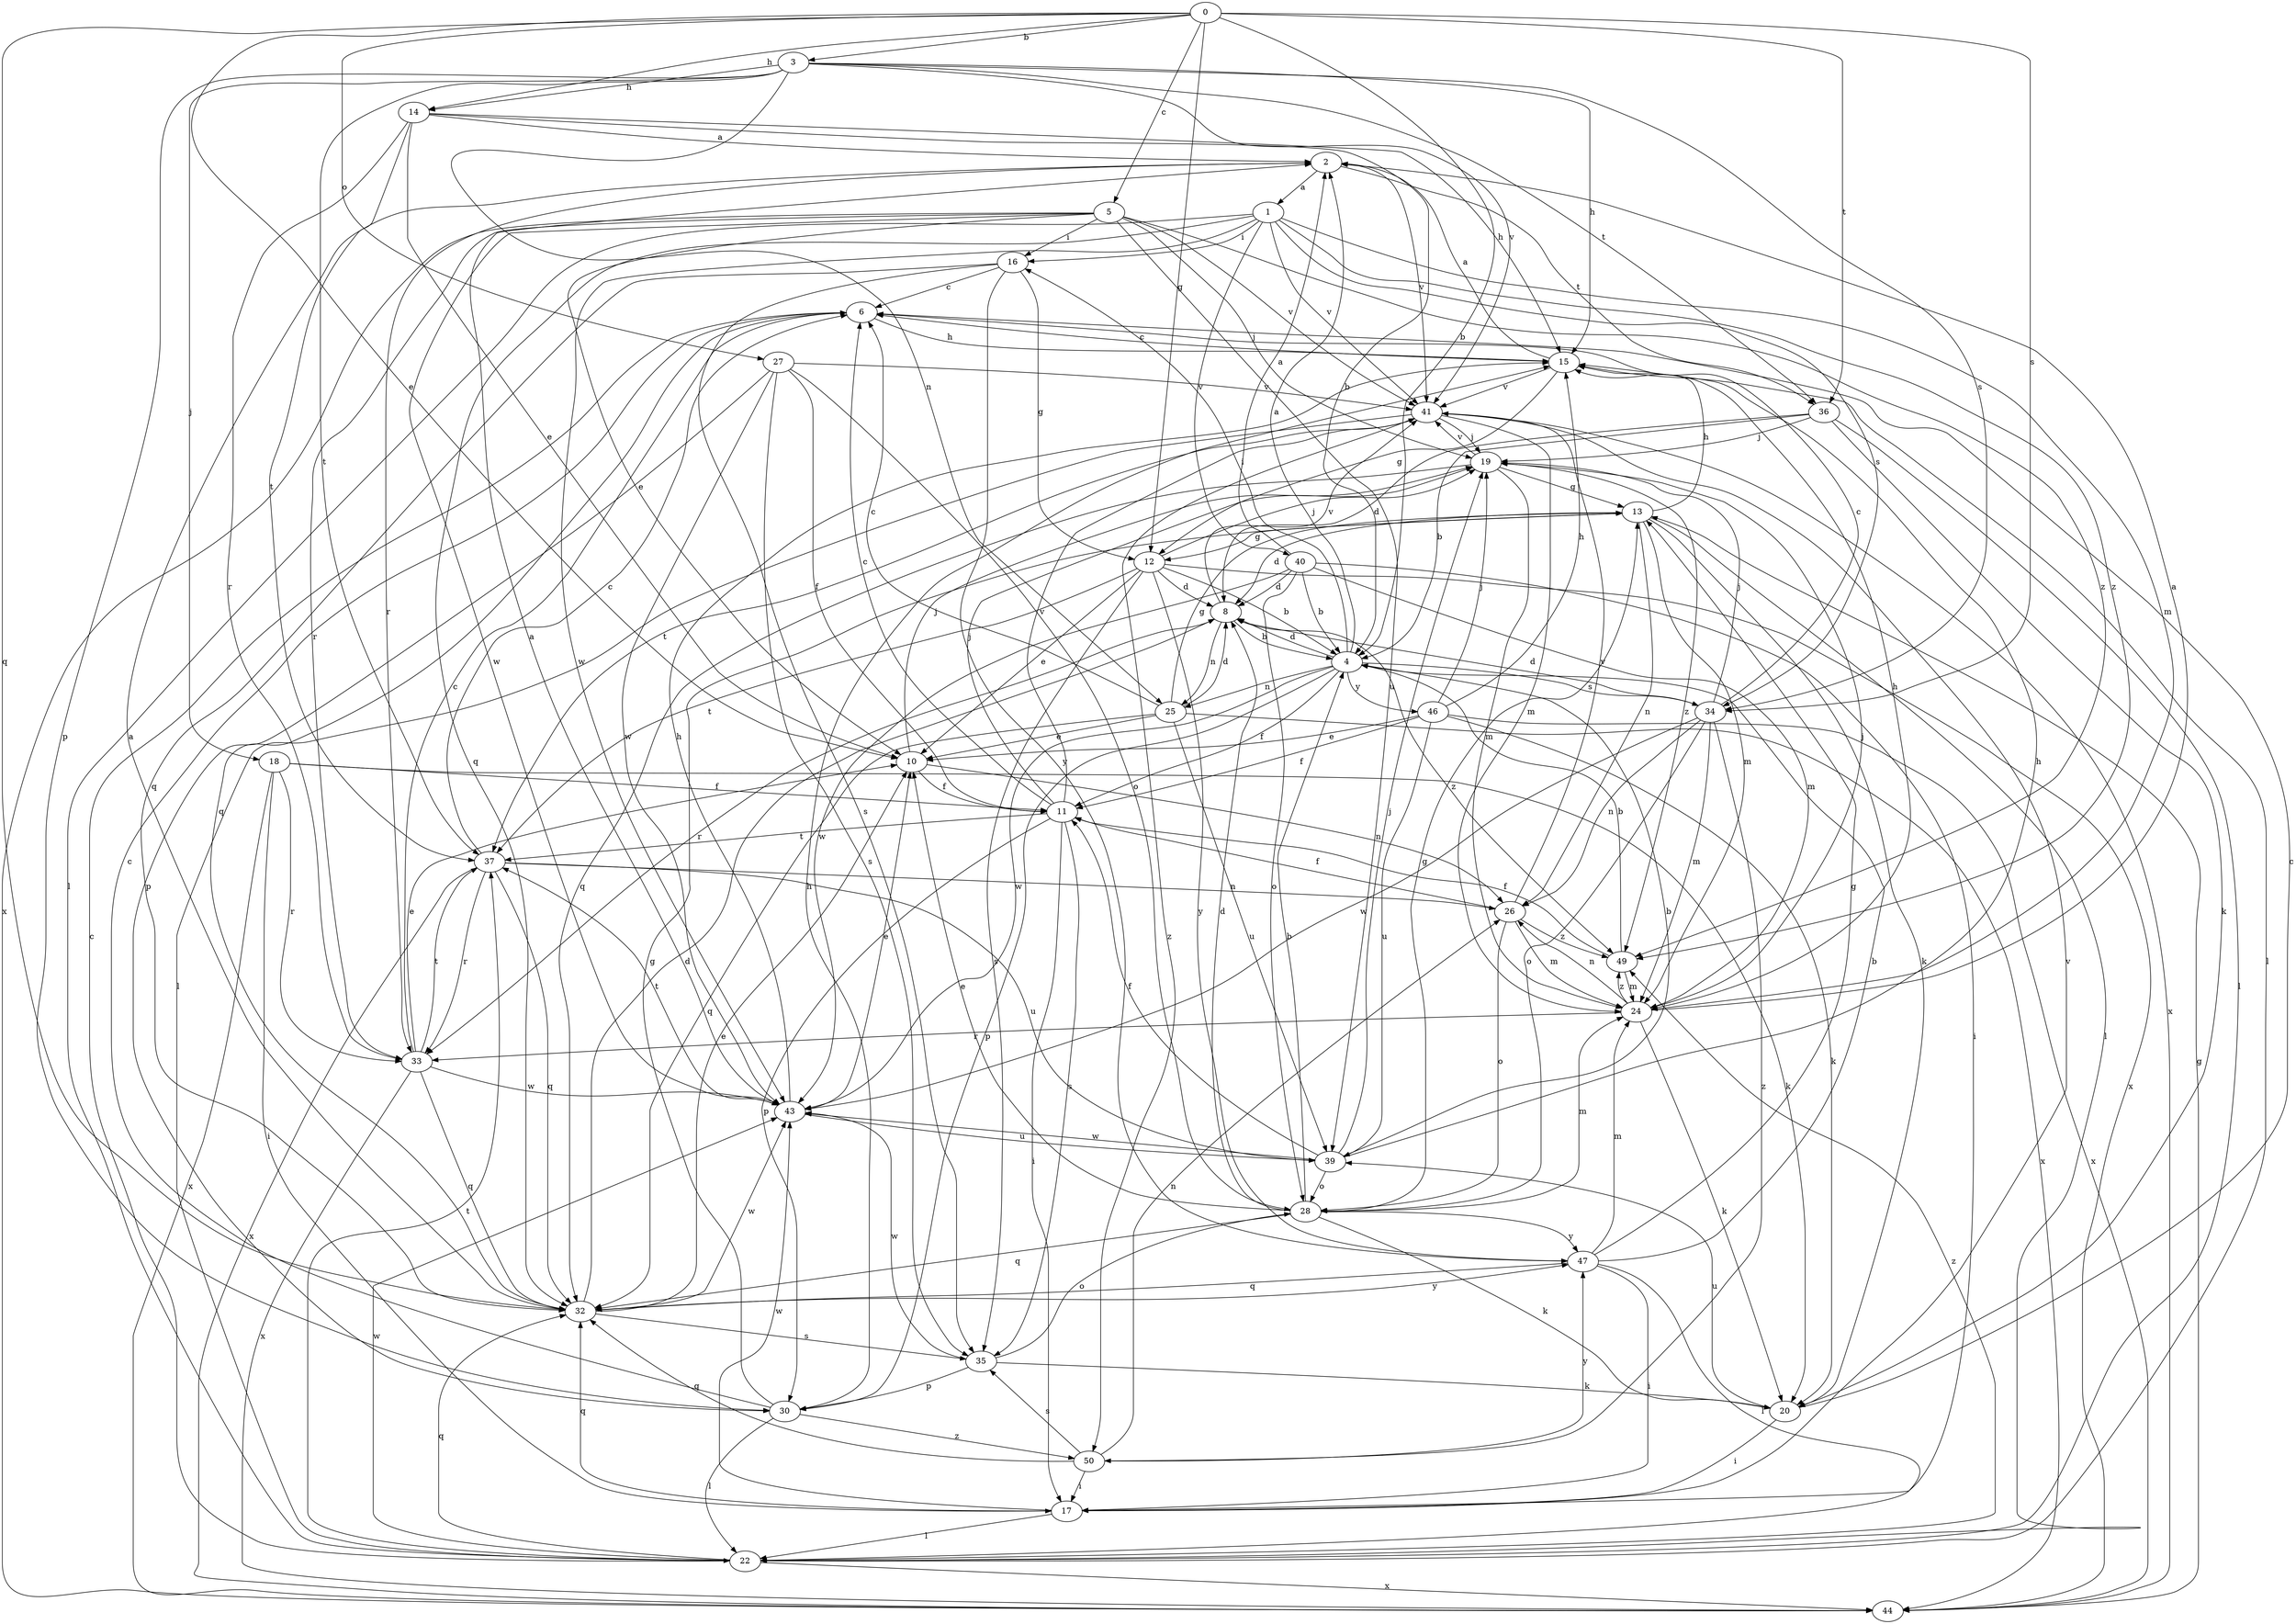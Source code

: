strict digraph  {
0;
1;
2;
3;
4;
5;
6;
8;
10;
11;
12;
13;
14;
15;
16;
17;
18;
19;
20;
22;
24;
25;
26;
27;
28;
30;
32;
33;
34;
35;
36;
37;
39;
40;
41;
43;
44;
46;
47;
49;
50;
0 -> 3  [label=b];
0 -> 4  [label=b];
0 -> 5  [label=c];
0 -> 10  [label=e];
0 -> 12  [label=g];
0 -> 14  [label=h];
0 -> 27  [label=o];
0 -> 32  [label=q];
0 -> 34  [label=s];
0 -> 36  [label=t];
1 -> 16  [label=i];
1 -> 22  [label=l];
1 -> 24  [label=m];
1 -> 32  [label=q];
1 -> 34  [label=s];
1 -> 40  [label=v];
1 -> 41  [label=v];
1 -> 43  [label=w];
1 -> 49  [label=z];
2 -> 1  [label=a];
2 -> 33  [label=r];
2 -> 36  [label=t];
2 -> 41  [label=v];
3 -> 14  [label=h];
3 -> 15  [label=h];
3 -> 18  [label=j];
3 -> 25  [label=n];
3 -> 30  [label=p];
3 -> 34  [label=s];
3 -> 36  [label=t];
3 -> 37  [label=t];
3 -> 41  [label=v];
4 -> 2  [label=a];
4 -> 8  [label=d];
4 -> 11  [label=f];
4 -> 16  [label=i];
4 -> 25  [label=n];
4 -> 30  [label=p];
4 -> 34  [label=s];
4 -> 43  [label=w];
4 -> 46  [label=y];
5 -> 10  [label=e];
5 -> 16  [label=i];
5 -> 19  [label=j];
5 -> 33  [label=r];
5 -> 39  [label=u];
5 -> 41  [label=v];
5 -> 43  [label=w];
5 -> 44  [label=x];
5 -> 49  [label=z];
6 -> 15  [label=h];
6 -> 32  [label=q];
8 -> 4  [label=b];
8 -> 25  [label=n];
8 -> 33  [label=r];
8 -> 41  [label=v];
8 -> 49  [label=z];
10 -> 11  [label=f];
10 -> 19  [label=j];
10 -> 26  [label=n];
11 -> 6  [label=c];
11 -> 17  [label=i];
11 -> 19  [label=j];
11 -> 30  [label=p];
11 -> 35  [label=s];
11 -> 37  [label=t];
11 -> 41  [label=v];
12 -> 4  [label=b];
12 -> 8  [label=d];
12 -> 10  [label=e];
12 -> 19  [label=j];
12 -> 35  [label=s];
12 -> 37  [label=t];
12 -> 44  [label=x];
12 -> 47  [label=y];
13 -> 8  [label=d];
13 -> 12  [label=g];
13 -> 15  [label=h];
13 -> 20  [label=k];
13 -> 22  [label=l];
13 -> 24  [label=m];
13 -> 26  [label=n];
14 -> 2  [label=a];
14 -> 4  [label=b];
14 -> 10  [label=e];
14 -> 15  [label=h];
14 -> 33  [label=r];
14 -> 37  [label=t];
15 -> 2  [label=a];
15 -> 6  [label=c];
15 -> 12  [label=g];
15 -> 22  [label=l];
15 -> 41  [label=v];
16 -> 6  [label=c];
16 -> 12  [label=g];
16 -> 32  [label=q];
16 -> 35  [label=s];
16 -> 47  [label=y];
17 -> 22  [label=l];
17 -> 32  [label=q];
17 -> 41  [label=v];
17 -> 43  [label=w];
18 -> 11  [label=f];
18 -> 17  [label=i];
18 -> 20  [label=k];
18 -> 33  [label=r];
18 -> 44  [label=x];
19 -> 13  [label=g];
19 -> 24  [label=m];
19 -> 32  [label=q];
19 -> 41  [label=v];
19 -> 49  [label=z];
20 -> 6  [label=c];
20 -> 17  [label=i];
20 -> 39  [label=u];
22 -> 6  [label=c];
22 -> 32  [label=q];
22 -> 37  [label=t];
22 -> 43  [label=w];
22 -> 44  [label=x];
22 -> 49  [label=z];
24 -> 2  [label=a];
24 -> 15  [label=h];
24 -> 19  [label=j];
24 -> 20  [label=k];
24 -> 26  [label=n];
24 -> 33  [label=r];
24 -> 49  [label=z];
25 -> 6  [label=c];
25 -> 8  [label=d];
25 -> 10  [label=e];
25 -> 13  [label=g];
25 -> 32  [label=q];
25 -> 39  [label=u];
25 -> 44  [label=x];
26 -> 11  [label=f];
26 -> 24  [label=m];
26 -> 28  [label=o];
26 -> 41  [label=v];
26 -> 49  [label=z];
27 -> 11  [label=f];
27 -> 28  [label=o];
27 -> 30  [label=p];
27 -> 35  [label=s];
27 -> 41  [label=v];
27 -> 43  [label=w];
28 -> 4  [label=b];
28 -> 8  [label=d];
28 -> 10  [label=e];
28 -> 13  [label=g];
28 -> 20  [label=k];
28 -> 24  [label=m];
28 -> 32  [label=q];
28 -> 47  [label=y];
30 -> 6  [label=c];
30 -> 13  [label=g];
30 -> 15  [label=h];
30 -> 22  [label=l];
30 -> 50  [label=z];
32 -> 2  [label=a];
32 -> 8  [label=d];
32 -> 10  [label=e];
32 -> 35  [label=s];
32 -> 43  [label=w];
32 -> 47  [label=y];
33 -> 6  [label=c];
33 -> 10  [label=e];
33 -> 32  [label=q];
33 -> 37  [label=t];
33 -> 43  [label=w];
33 -> 44  [label=x];
34 -> 6  [label=c];
34 -> 8  [label=d];
34 -> 19  [label=j];
34 -> 24  [label=m];
34 -> 26  [label=n];
34 -> 28  [label=o];
34 -> 43  [label=w];
34 -> 50  [label=z];
35 -> 20  [label=k];
35 -> 28  [label=o];
35 -> 30  [label=p];
35 -> 43  [label=w];
36 -> 4  [label=b];
36 -> 8  [label=d];
36 -> 19  [label=j];
36 -> 20  [label=k];
36 -> 22  [label=l];
37 -> 6  [label=c];
37 -> 26  [label=n];
37 -> 32  [label=q];
37 -> 33  [label=r];
37 -> 39  [label=u];
37 -> 44  [label=x];
39 -> 4  [label=b];
39 -> 11  [label=f];
39 -> 15  [label=h];
39 -> 19  [label=j];
39 -> 28  [label=o];
39 -> 43  [label=w];
40 -> 2  [label=a];
40 -> 4  [label=b];
40 -> 8  [label=d];
40 -> 17  [label=i];
40 -> 24  [label=m];
40 -> 28  [label=o];
40 -> 43  [label=w];
41 -> 19  [label=j];
41 -> 22  [label=l];
41 -> 24  [label=m];
41 -> 37  [label=t];
41 -> 44  [label=x];
41 -> 50  [label=z];
43 -> 2  [label=a];
43 -> 10  [label=e];
43 -> 15  [label=h];
43 -> 37  [label=t];
43 -> 39  [label=u];
44 -> 13  [label=g];
46 -> 10  [label=e];
46 -> 11  [label=f];
46 -> 15  [label=h];
46 -> 19  [label=j];
46 -> 20  [label=k];
46 -> 39  [label=u];
46 -> 44  [label=x];
47 -> 4  [label=b];
47 -> 13  [label=g];
47 -> 17  [label=i];
47 -> 22  [label=l];
47 -> 24  [label=m];
47 -> 32  [label=q];
49 -> 4  [label=b];
49 -> 11  [label=f];
49 -> 24  [label=m];
50 -> 17  [label=i];
50 -> 26  [label=n];
50 -> 32  [label=q];
50 -> 35  [label=s];
50 -> 47  [label=y];
}
